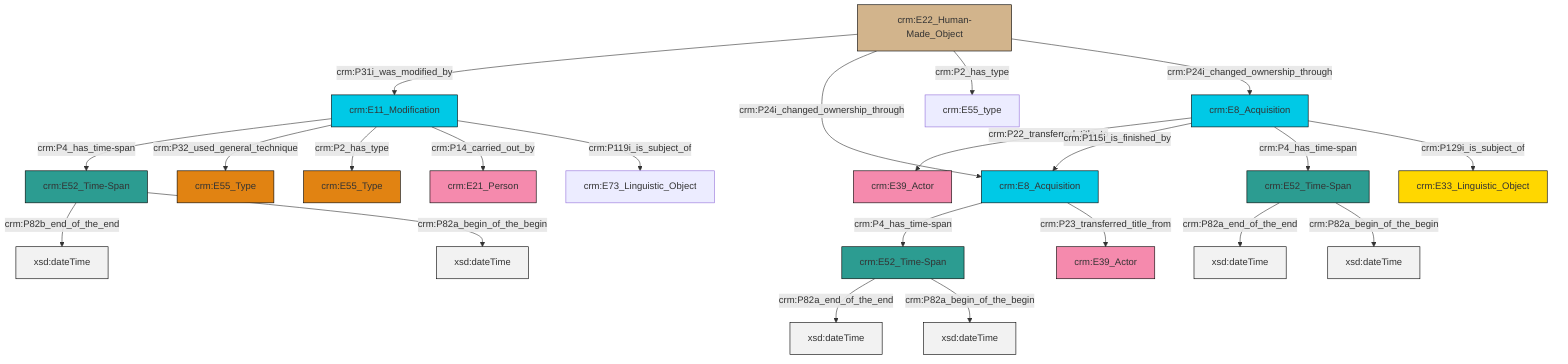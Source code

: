 graph TD
classDef Literal fill:#f2f2f2,stroke:#000000;
classDef CRM_Entity fill:#FFFFFF,stroke:#000000;
classDef Temporal_Entity fill:#00C9E6, stroke:#000000;
classDef Type fill:#E18312, stroke:#000000;
classDef Time-Span fill:#2C9C91, stroke:#000000;
classDef Appellation fill:#FFEB7F, stroke:#000000;
classDef Place fill:#008836, stroke:#000000;
classDef Persistent_Item fill:#B266B2, stroke:#000000;
classDef Conceptual_Object fill:#FFD700, stroke:#000000;
classDef Physical_Thing fill:#D2B48C, stroke:#000000;
classDef Actor fill:#f58aad, stroke:#000000;
classDef PC_Classes fill:#4ce600, stroke:#000000;
classDef Multi fill:#cccccc,stroke:#000000;

0["crm:E22_Human-Made_Object"]:::Physical_Thing -->|crm:P31i_was_modified_by| 1["crm:E11_Modification"]:::Temporal_Entity
6["crm:E52_Time-Span"]:::Time-Span -->|crm:P82a_end_of_the_end| 7[xsd:dateTime]:::Literal
8["crm:E8_Acquisition"]:::Temporal_Entity -->|crm:P22_transferred_title_to| 9["crm:E39_Actor"]:::Actor
1["crm:E11_Modification"]:::Temporal_Entity -->|crm:P4_has_time-span| 10["crm:E52_Time-Span"]:::Time-Span
1["crm:E11_Modification"]:::Temporal_Entity -->|crm:P32_used_general_technique| 12["crm:E55_Type"]:::Type
13["crm:E52_Time-Span"]:::Time-Span -->|crm:P82a_end_of_the_end| 14[xsd:dateTime]:::Literal
0["crm:E22_Human-Made_Object"]:::Physical_Thing -->|crm:P24i_changed_ownership_through| 15["crm:E8_Acquisition"]:::Temporal_Entity
0["crm:E22_Human-Made_Object"]:::Physical_Thing -->|crm:P2_has_type| 17["crm:E55_type"]:::Default
8["crm:E8_Acquisition"]:::Temporal_Entity -->|crm:P115i_is_finished_by| 15["crm:E8_Acquisition"]:::Temporal_Entity
6["crm:E52_Time-Span"]:::Time-Span -->|crm:P82a_begin_of_the_begin| 22[xsd:dateTime]:::Literal
15["crm:E8_Acquisition"]:::Temporal_Entity -->|crm:P4_has_time-span| 6["crm:E52_Time-Span"]:::Time-Span
15["crm:E8_Acquisition"]:::Temporal_Entity -->|crm:P23_transferred_title_from| 20["crm:E39_Actor"]:::Actor
10["crm:E52_Time-Span"]:::Time-Span -->|crm:P82b_end_of_the_end| 24[xsd:dateTime]:::Literal
1["crm:E11_Modification"]:::Temporal_Entity -->|crm:P2_has_type| 25["crm:E55_Type"]:::Type
1["crm:E11_Modification"]:::Temporal_Entity -->|crm:P14_carried_out_by| 4["crm:E21_Person"]:::Actor
13["crm:E52_Time-Span"]:::Time-Span -->|crm:P82a_begin_of_the_begin| 29[xsd:dateTime]:::Literal
1["crm:E11_Modification"]:::Temporal_Entity -->|crm:P119i_is_subject_of| 2["crm:E73_Linguistic_Object"]:::Default
8["crm:E8_Acquisition"]:::Temporal_Entity -->|crm:P4_has_time-span| 13["crm:E52_Time-Span"]:::Time-Span
0["crm:E22_Human-Made_Object"]:::Physical_Thing -->|crm:P24i_changed_ownership_through| 8["crm:E8_Acquisition"]:::Temporal_Entity
8["crm:E8_Acquisition"]:::Temporal_Entity -->|crm:P129i_is_subject_of| 32["crm:E33_Linguistic_Object"]:::Conceptual_Object
10["crm:E52_Time-Span"]:::Time-Span -->|crm:P82a_begin_of_the_begin| 34[xsd:dateTime]:::Literal